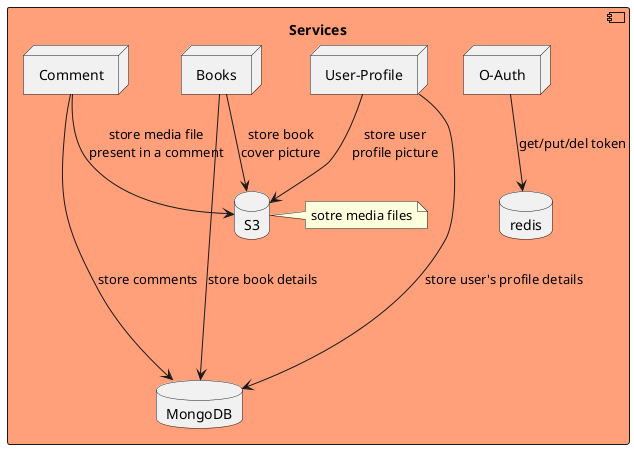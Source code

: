 @startuml

component "Services" #LightSalmon{

    node "O-Auth" as auth
    node "User-Profile" as userProfile
    node "Books" as books
    node "Comment" as comment

    database "S3" as s3
    note right of s3: sotre media files

    database "redis" as redis
    database "MongoDB" as mongodb

    auth --> redis : get/put/del token

    comment --> s3 : store media file\npresent in a comment
    userProfile --> s3 : store user\nprofile picture
    books --> s3 : store book\ncover picture

    userProfile ----> mongodb : store user's profile details
    books ----> mongodb : store book details
    comment ----> mongodb : store comments
}

@enduml